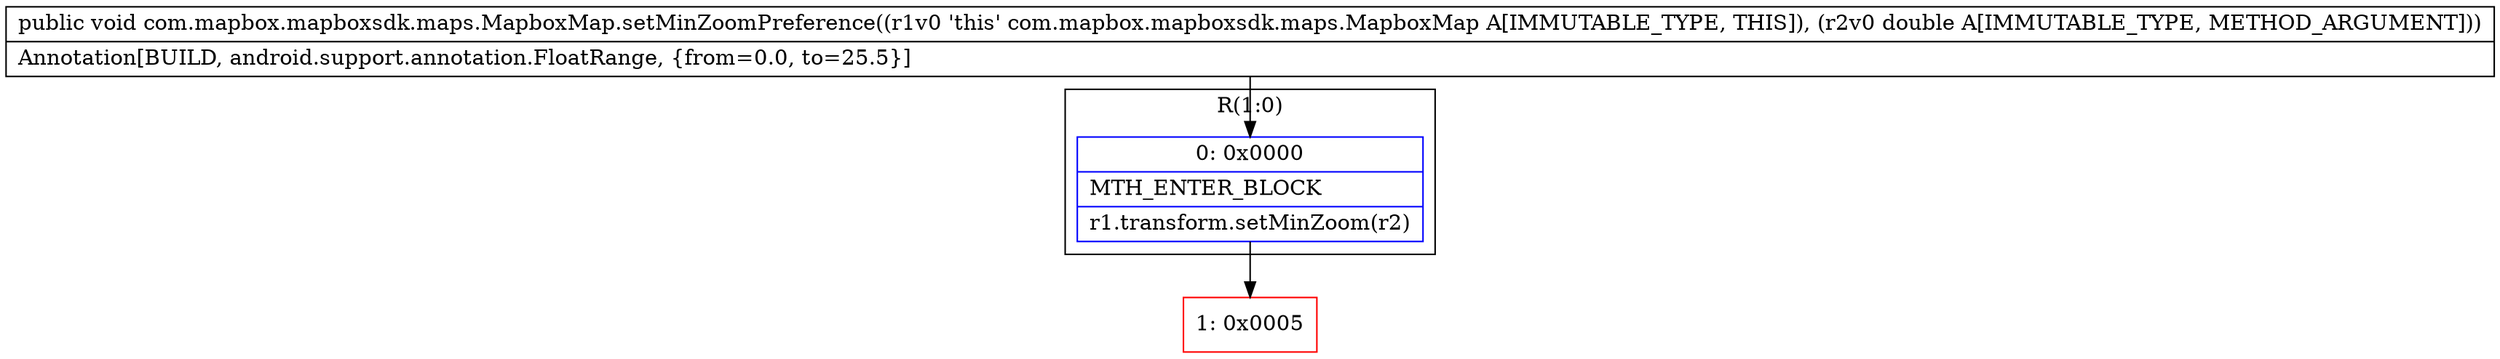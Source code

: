 digraph "CFG forcom.mapbox.mapboxsdk.maps.MapboxMap.setMinZoomPreference(D)V" {
subgraph cluster_Region_266517472 {
label = "R(1:0)";
node [shape=record,color=blue];
Node_0 [shape=record,label="{0\:\ 0x0000|MTH_ENTER_BLOCK\l|r1.transform.setMinZoom(r2)\l}"];
}
Node_1 [shape=record,color=red,label="{1\:\ 0x0005}"];
MethodNode[shape=record,label="{public void com.mapbox.mapboxsdk.maps.MapboxMap.setMinZoomPreference((r1v0 'this' com.mapbox.mapboxsdk.maps.MapboxMap A[IMMUTABLE_TYPE, THIS]), (r2v0 double A[IMMUTABLE_TYPE, METHOD_ARGUMENT]))  | Annotation[BUILD, android.support.annotation.FloatRange, \{from=0.0, to=25.5\}]\l}"];
MethodNode -> Node_0;
Node_0 -> Node_1;
}

